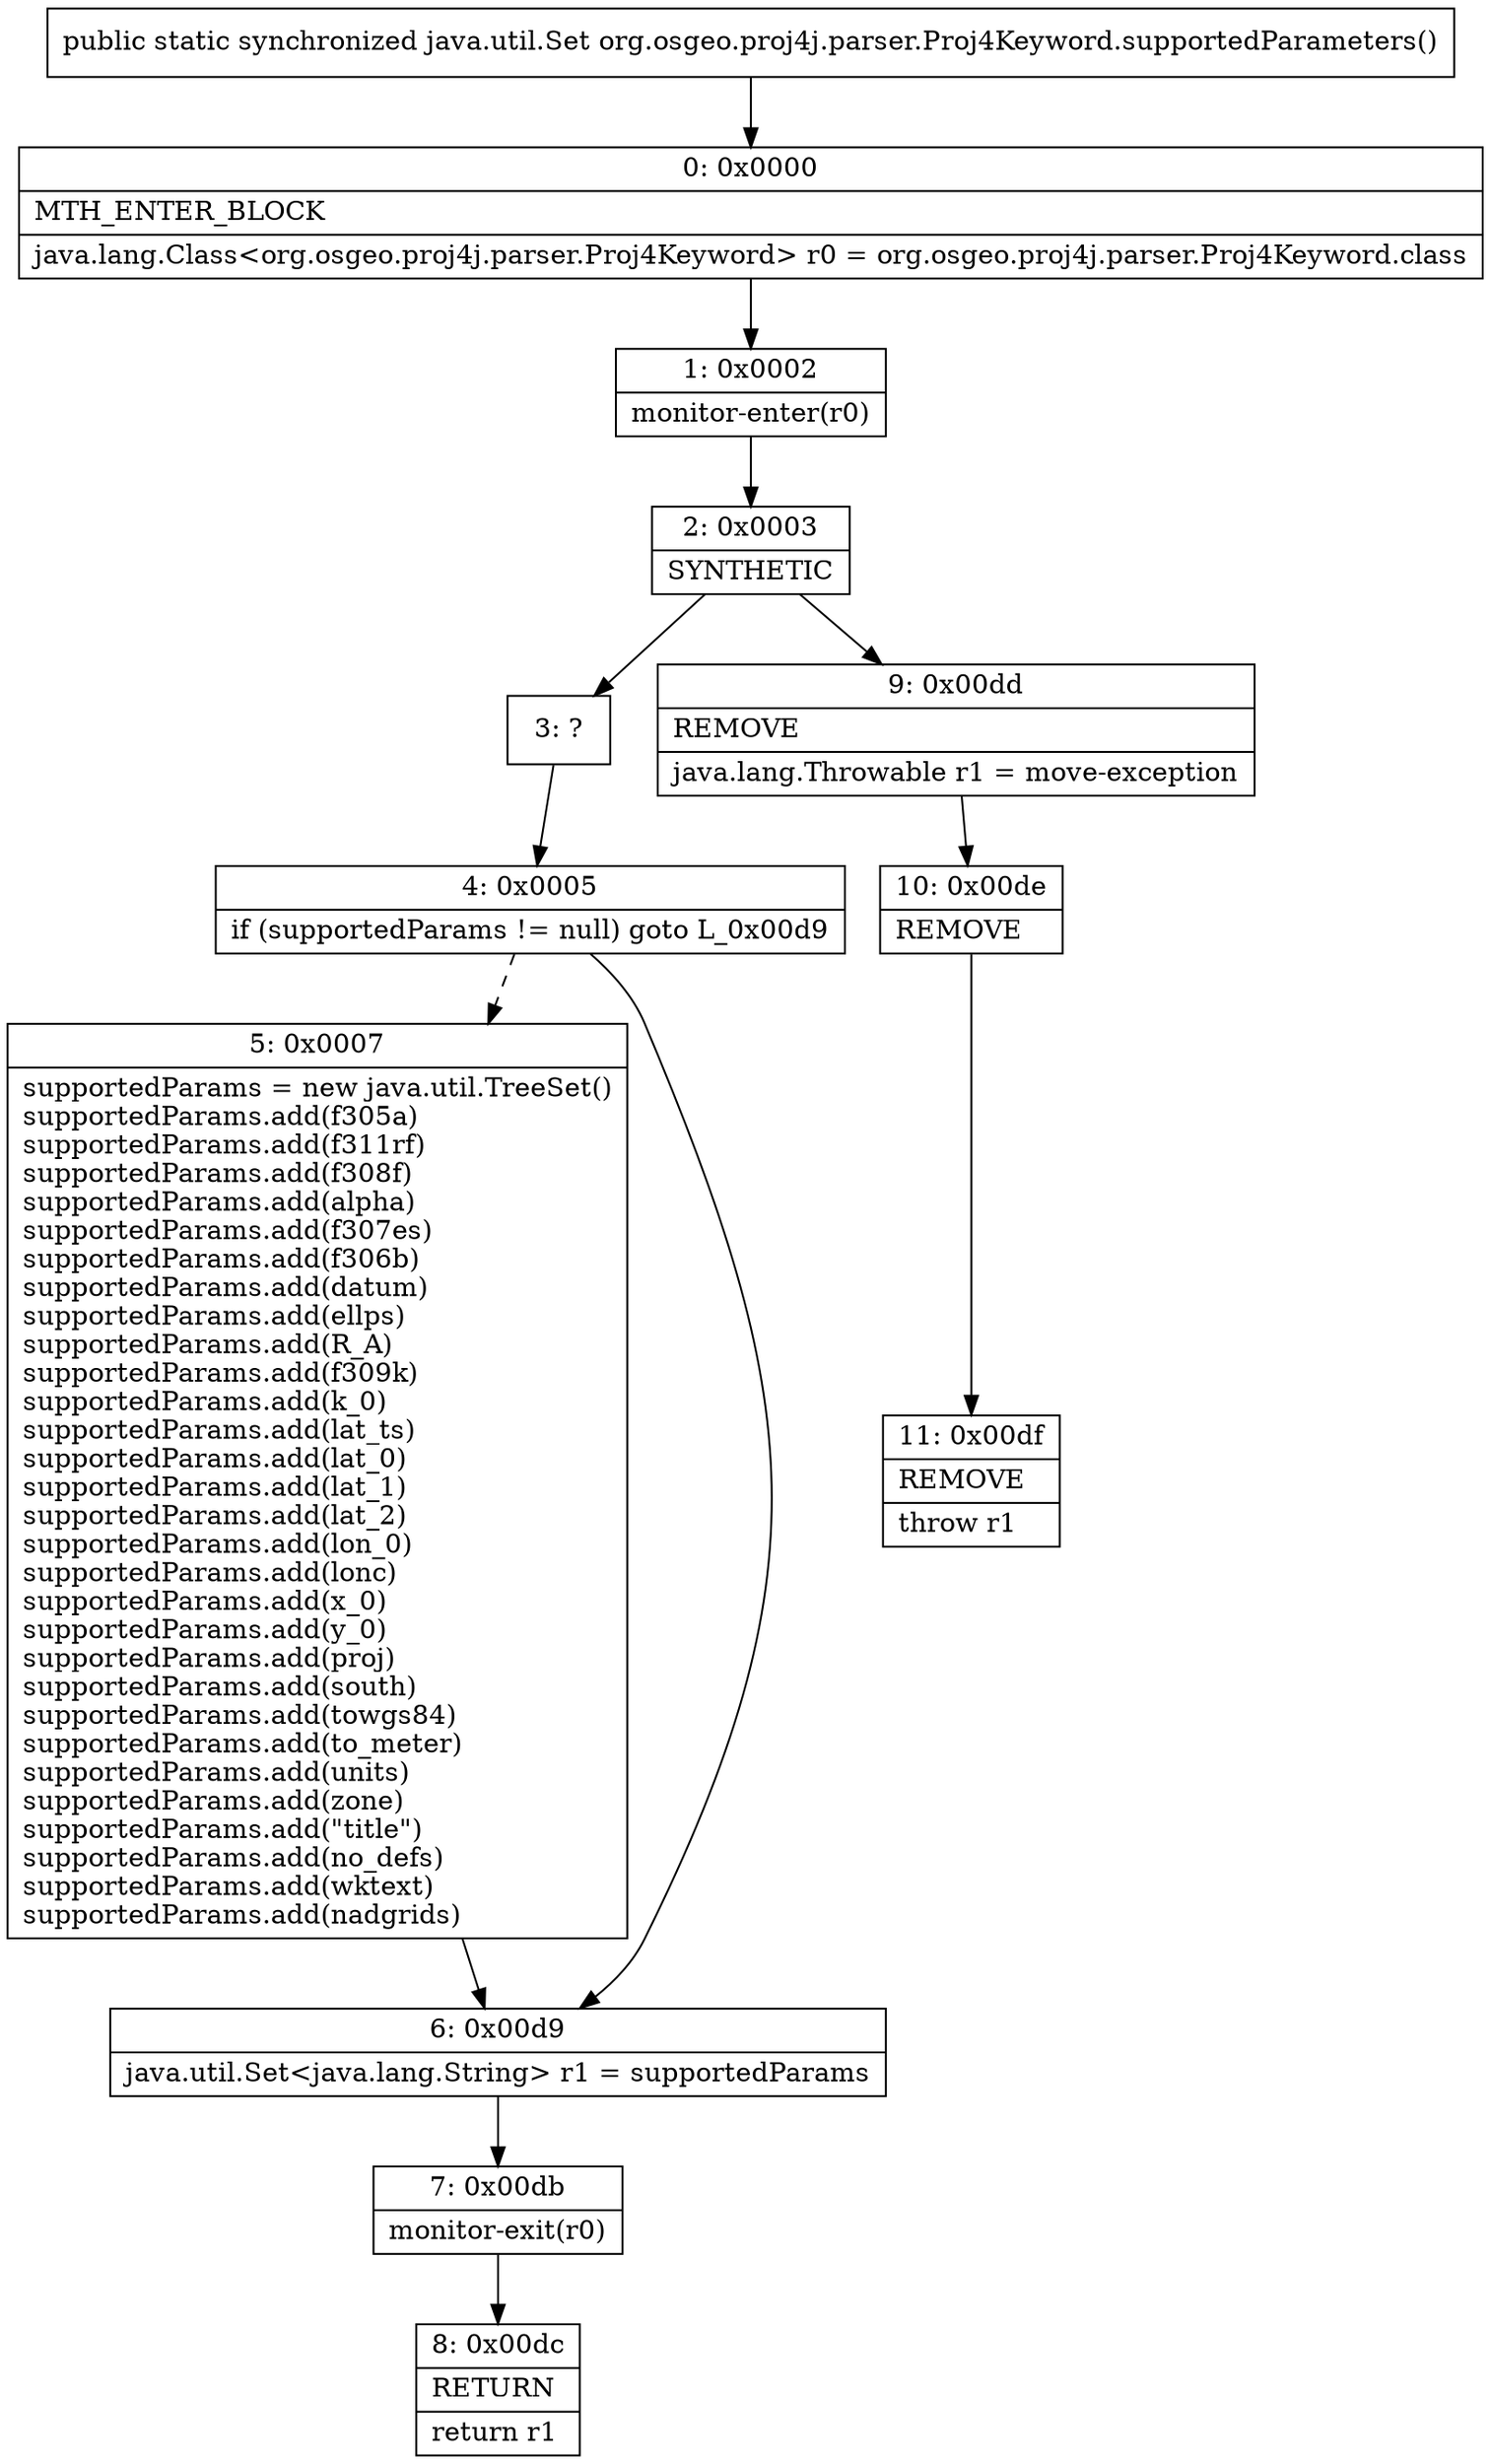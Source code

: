 digraph "CFG fororg.osgeo.proj4j.parser.Proj4Keyword.supportedParameters()Ljava\/util\/Set;" {
Node_0 [shape=record,label="{0\:\ 0x0000|MTH_ENTER_BLOCK\l|java.lang.Class\<org.osgeo.proj4j.parser.Proj4Keyword\> r0 = org.osgeo.proj4j.parser.Proj4Keyword.class\l}"];
Node_1 [shape=record,label="{1\:\ 0x0002|monitor\-enter(r0)\l}"];
Node_2 [shape=record,label="{2\:\ 0x0003|SYNTHETIC\l}"];
Node_3 [shape=record,label="{3\:\ ?}"];
Node_4 [shape=record,label="{4\:\ 0x0005|if (supportedParams != null) goto L_0x00d9\l}"];
Node_5 [shape=record,label="{5\:\ 0x0007|supportedParams = new java.util.TreeSet()\lsupportedParams.add(f305a)\lsupportedParams.add(f311rf)\lsupportedParams.add(f308f)\lsupportedParams.add(alpha)\lsupportedParams.add(f307es)\lsupportedParams.add(f306b)\lsupportedParams.add(datum)\lsupportedParams.add(ellps)\lsupportedParams.add(R_A)\lsupportedParams.add(f309k)\lsupportedParams.add(k_0)\lsupportedParams.add(lat_ts)\lsupportedParams.add(lat_0)\lsupportedParams.add(lat_1)\lsupportedParams.add(lat_2)\lsupportedParams.add(lon_0)\lsupportedParams.add(lonc)\lsupportedParams.add(x_0)\lsupportedParams.add(y_0)\lsupportedParams.add(proj)\lsupportedParams.add(south)\lsupportedParams.add(towgs84)\lsupportedParams.add(to_meter)\lsupportedParams.add(units)\lsupportedParams.add(zone)\lsupportedParams.add(\"title\")\lsupportedParams.add(no_defs)\lsupportedParams.add(wktext)\lsupportedParams.add(nadgrids)\l}"];
Node_6 [shape=record,label="{6\:\ 0x00d9|java.util.Set\<java.lang.String\> r1 = supportedParams\l}"];
Node_7 [shape=record,label="{7\:\ 0x00db|monitor\-exit(r0)\l}"];
Node_8 [shape=record,label="{8\:\ 0x00dc|RETURN\l|return r1\l}"];
Node_9 [shape=record,label="{9\:\ 0x00dd|REMOVE\l|java.lang.Throwable r1 = move\-exception\l}"];
Node_10 [shape=record,label="{10\:\ 0x00de|REMOVE\l}"];
Node_11 [shape=record,label="{11\:\ 0x00df|REMOVE\l|throw r1\l}"];
MethodNode[shape=record,label="{public static synchronized java.util.Set org.osgeo.proj4j.parser.Proj4Keyword.supportedParameters() }"];
MethodNode -> Node_0;
Node_0 -> Node_1;
Node_1 -> Node_2;
Node_2 -> Node_3;
Node_2 -> Node_9;
Node_3 -> Node_4;
Node_4 -> Node_5[style=dashed];
Node_4 -> Node_6;
Node_5 -> Node_6;
Node_6 -> Node_7;
Node_7 -> Node_8;
Node_9 -> Node_10;
Node_10 -> Node_11;
}

